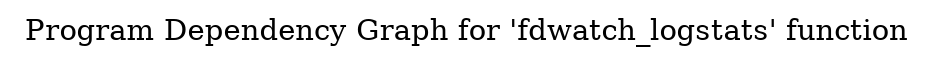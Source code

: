 digraph "Program Dependency Graph for 'fdwatch_logstats' function" {
	label="Program Dependency Graph for 'fdwatch_logstats' function";

}
